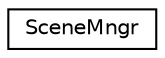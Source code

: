 digraph "Graphical Class Hierarchy"
{
 // LATEX_PDF_SIZE
  edge [fontname="Helvetica",fontsize="10",labelfontname="Helvetica",labelfontsize="10"];
  node [fontname="Helvetica",fontsize="10",shape=record];
  rankdir="LR";
  Node0 [label="SceneMngr",height=0.2,width=0.4,color="black", fillcolor="white", style="filled",URL="$class_scene_mngr.html",tooltip=" "];
}
